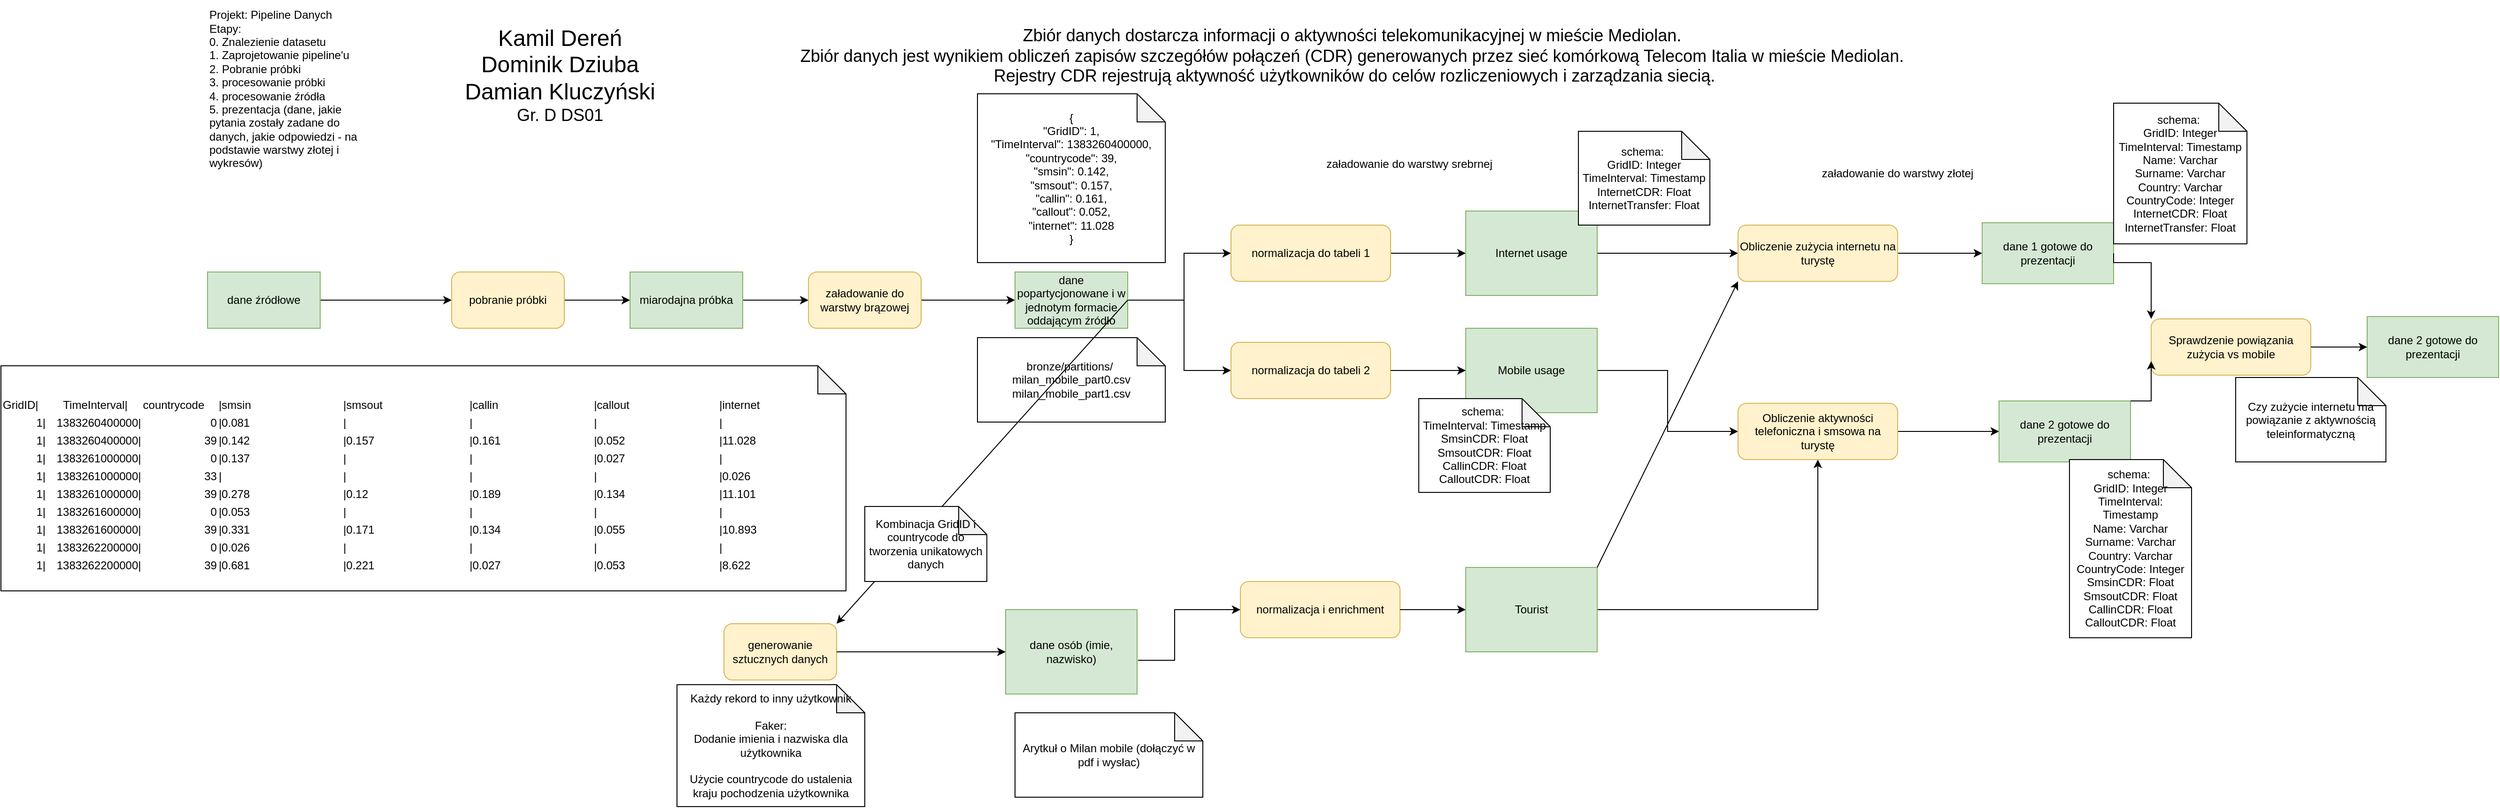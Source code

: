 <mxfile version="24.8.4">
  <diagram name="Strona-1" id="AKng_ESbKjumxK6DU_Bs">
    <mxGraphModel dx="2501" dy="1915" grid="1" gridSize="10" guides="1" tooltips="1" connect="1" arrows="1" fold="1" page="1" pageScale="1" pageWidth="827" pageHeight="1169" math="0" shadow="0">
      <root>
        <mxCell id="0" />
        <mxCell id="1" parent="0" />
        <mxCell id="fPY2Tthy9RuAqfQ_gG5_-1" value="Projekt: Pipeline Danych&lt;br&gt;Etapy:&amp;nbsp;&lt;br&gt;0. Znalezienie datasetu&lt;div&gt;1. Zaprojetowanie pipeline&#39;u&lt;br&gt;2. Pobranie próbki&lt;br&gt;3. procesowanie próbki&lt;br&gt;4. procesowanie źródła&lt;div&gt;5. prezentacja (dane, jakie pytania zostały zadane do danych, jakie odpowiedzi - na podstawie warstwy złotej i wykresów)&lt;/div&gt;&lt;/div&gt;" style="text;html=1;align=left;verticalAlign=middle;whiteSpace=wrap;rounded=0;" parent="1" vertex="1">
          <mxGeometry x="20" y="-140" width="180" height="190" as="geometry" />
        </mxCell>
        <mxCell id="fPY2Tthy9RuAqfQ_gG5_-4" style="edgeStyle=orthogonalEdgeStyle;rounded=0;orthogonalLoop=1;jettySize=auto;html=1;" parent="1" source="fPY2Tthy9RuAqfQ_gG5_-2" target="fPY2Tthy9RuAqfQ_gG5_-3" edge="1">
          <mxGeometry relative="1" as="geometry" />
        </mxCell>
        <mxCell id="fPY2Tthy9RuAqfQ_gG5_-2" value="dane źródłowe" style="rounded=0;whiteSpace=wrap;html=1;fillColor=#d5e8d4;strokeColor=#82b366;" parent="1" vertex="1">
          <mxGeometry x="20" y="150" width="120" height="60" as="geometry" />
        </mxCell>
        <mxCell id="fPY2Tthy9RuAqfQ_gG5_-7" style="edgeStyle=orthogonalEdgeStyle;rounded=0;orthogonalLoop=1;jettySize=auto;html=1;" parent="1" source="fPY2Tthy9RuAqfQ_gG5_-3" target="fPY2Tthy9RuAqfQ_gG5_-6" edge="1">
          <mxGeometry relative="1" as="geometry" />
        </mxCell>
        <mxCell id="fPY2Tthy9RuAqfQ_gG5_-3" value="pobranie próbki" style="rounded=1;whiteSpace=wrap;html=1;fillColor=#fff2cc;strokeColor=#d6b656;" parent="1" vertex="1">
          <mxGeometry x="280" y="150" width="120" height="60" as="geometry" />
        </mxCell>
        <mxCell id="fPY2Tthy9RuAqfQ_gG5_-12" style="edgeStyle=orthogonalEdgeStyle;rounded=0;orthogonalLoop=1;jettySize=auto;html=1;" parent="1" source="fPY2Tthy9RuAqfQ_gG5_-6" target="fPY2Tthy9RuAqfQ_gG5_-11" edge="1">
          <mxGeometry relative="1" as="geometry" />
        </mxCell>
        <mxCell id="fPY2Tthy9RuAqfQ_gG5_-6" value="miarodajna próbka" style="rounded=0;whiteSpace=wrap;html=1;fillColor=#d5e8d4;strokeColor=#82b366;" parent="1" vertex="1">
          <mxGeometry x="470" y="150" width="120" height="60" as="geometry" />
        </mxCell>
        <mxCell id="fPY2Tthy9RuAqfQ_gG5_-14" style="edgeStyle=orthogonalEdgeStyle;rounded=0;orthogonalLoop=1;jettySize=auto;html=1;" parent="1" source="fPY2Tthy9RuAqfQ_gG5_-11" target="fPY2Tthy9RuAqfQ_gG5_-13" edge="1">
          <mxGeometry relative="1" as="geometry" />
        </mxCell>
        <mxCell id="fPY2Tthy9RuAqfQ_gG5_-11" value="załadowanie do warstwy brązowej" style="rounded=1;whiteSpace=wrap;html=1;fillColor=#fff2cc;strokeColor=#d6b656;" parent="1" vertex="1">
          <mxGeometry x="660" y="150" width="120" height="60" as="geometry" />
        </mxCell>
        <mxCell id="fPY2Tthy9RuAqfQ_gG5_-17" style="edgeStyle=orthogonalEdgeStyle;rounded=0;orthogonalLoop=1;jettySize=auto;html=1;" parent="1" source="fPY2Tthy9RuAqfQ_gG5_-13" target="fPY2Tthy9RuAqfQ_gG5_-16" edge="1">
          <mxGeometry relative="1" as="geometry">
            <Array as="points">
              <mxPoint x="1060" y="180" />
              <mxPoint x="1060" y="130" />
            </Array>
          </mxGeometry>
        </mxCell>
        <mxCell id="fPY2Tthy9RuAqfQ_gG5_-24" style="edgeStyle=orthogonalEdgeStyle;rounded=0;orthogonalLoop=1;jettySize=auto;html=1;entryX=0;entryY=0.5;entryDx=0;entryDy=0;" parent="1" source="fPY2Tthy9RuAqfQ_gG5_-13" target="fPY2Tthy9RuAqfQ_gG5_-21" edge="1">
          <mxGeometry relative="1" as="geometry">
            <Array as="points">
              <mxPoint x="1060" y="180" />
              <mxPoint x="1060" y="255" />
            </Array>
          </mxGeometry>
        </mxCell>
        <mxCell id="fPY2Tthy9RuAqfQ_gG5_-13" value="dane popartycjonowane i w jednotym formacie oddającym źródło" style="rounded=0;whiteSpace=wrap;html=1;fillColor=#d5e8d4;strokeColor=#82b366;" parent="1" vertex="1">
          <mxGeometry x="880" y="150" width="120" height="60" as="geometry" />
        </mxCell>
        <mxCell id="fPY2Tthy9RuAqfQ_gG5_-15" value="&lt;span class=&quot;hljs-punctuation&quot;&gt;{&lt;/span&gt;&lt;br&gt;&lt;span class=&quot;hljs-attr&quot;&gt;&quot;GridID&quot;&lt;/span&gt;&lt;span class=&quot;hljs-punctuation&quot;&gt;:&lt;/span&gt; &lt;span class=&quot;hljs-number&quot;&gt;1&lt;/span&gt;&lt;span class=&quot;hljs-punctuation&quot;&gt;,&lt;/span&gt;&lt;br&gt;&lt;span class=&quot;hljs-attr&quot;&gt;&quot;TimeInterval&quot;&lt;/span&gt;&lt;span class=&quot;hljs-punctuation&quot;&gt;:&lt;/span&gt; &lt;span class=&quot;hljs-number&quot;&gt;1383260400000&lt;/span&gt;&lt;span class=&quot;hljs-punctuation&quot;&gt;,&lt;/span&gt;&lt;span class=&quot;hljs-attr&quot;&gt;&lt;br&gt;&quot;countrycode&quot;&lt;/span&gt;&lt;span class=&quot;hljs-punctuation&quot;&gt;:&lt;/span&gt; &lt;span class=&quot;hljs-number&quot;&gt;39&lt;/span&gt;&lt;span class=&quot;hljs-punctuation&quot;&gt;,&lt;/span&gt;&lt;span class=&quot;hljs-attr&quot;&gt;&lt;br&gt;&quot;smsin&quot;&lt;/span&gt;&lt;span class=&quot;hljs-punctuation&quot;&gt;:&lt;/span&gt; &lt;span class=&quot;hljs-number&quot;&gt;0.142&lt;/span&gt;&lt;span class=&quot;hljs-punctuation&quot;&gt;,&lt;/span&gt;&lt;br&gt;        &lt;span class=&quot;hljs-attr&quot;&gt;&quot;smsout&quot;&lt;/span&gt;&lt;span class=&quot;hljs-punctuation&quot;&gt;:&lt;/span&gt; &lt;span class=&quot;hljs-number&quot;&gt;0.157&lt;/span&gt;&lt;span class=&quot;hljs-punctuation&quot;&gt;,&lt;/span&gt;&lt;br&gt;        &lt;span class=&quot;hljs-attr&quot;&gt;&quot;callin&quot;&lt;/span&gt;&lt;span class=&quot;hljs-punctuation&quot;&gt;:&lt;/span&gt; &lt;span class=&quot;hljs-number&quot;&gt;0.161&lt;/span&gt;&lt;span class=&quot;hljs-punctuation&quot;&gt;,&lt;/span&gt;&lt;br&gt;        &lt;span class=&quot;hljs-attr&quot;&gt;&quot;callout&quot;&lt;/span&gt;&lt;span class=&quot;hljs-punctuation&quot;&gt;:&lt;/span&gt; &lt;span class=&quot;hljs-number&quot;&gt;0.052&lt;/span&gt;&lt;span class=&quot;hljs-punctuation&quot;&gt;,&lt;/span&gt;&lt;br&gt;        &lt;span class=&quot;hljs-attr&quot;&gt;&quot;internet&quot;&lt;/span&gt;&lt;span class=&quot;hljs-punctuation&quot;&gt;:&lt;/span&gt; &lt;span class=&quot;hljs-number&quot;&gt;11.028&lt;/span&gt;&lt;br&gt;    &lt;span class=&quot;hljs-punctuation&quot;&gt;}&lt;/span&gt;" style="shape=note;whiteSpace=wrap;html=1;backgroundOutline=1;darkOpacity=0.05;" parent="1" vertex="1">
          <mxGeometry x="840" y="-40" width="200" height="180" as="geometry" />
        </mxCell>
        <mxCell id="fPY2Tthy9RuAqfQ_gG5_-20" style="edgeStyle=orthogonalEdgeStyle;rounded=0;orthogonalLoop=1;jettySize=auto;html=1;" parent="1" source="fPY2Tthy9RuAqfQ_gG5_-16" target="fPY2Tthy9RuAqfQ_gG5_-19" edge="1">
          <mxGeometry relative="1" as="geometry" />
        </mxCell>
        <mxCell id="fPY2Tthy9RuAqfQ_gG5_-16" value="normalizacja do tabeli 1" style="rounded=1;whiteSpace=wrap;html=1;fillColor=#fff2cc;strokeColor=#d6b656;" parent="1" vertex="1">
          <mxGeometry x="1110" y="100" width="170" height="60" as="geometry" />
        </mxCell>
        <mxCell id="fPY2Tthy9RuAqfQ_gG5_-18" value="załadowanie do warstwy srebrnej" style="text;html=1;align=center;verticalAlign=middle;whiteSpace=wrap;rounded=0;" parent="1" vertex="1">
          <mxGeometry x="1150" y="20" width="300" height="30" as="geometry" />
        </mxCell>
        <mxCell id="fPY2Tthy9RuAqfQ_gG5_-33" style="edgeStyle=orthogonalEdgeStyle;rounded=0;orthogonalLoop=1;jettySize=auto;html=1;" parent="1" source="fPY2Tthy9RuAqfQ_gG5_-19" target="fPY2Tthy9RuAqfQ_gG5_-32" edge="1">
          <mxGeometry relative="1" as="geometry" />
        </mxCell>
        <mxCell id="fPY2Tthy9RuAqfQ_gG5_-19" value="Internet usage" style="rounded=0;whiteSpace=wrap;html=1;fillColor=#d5e8d4;strokeColor=#82b366;" parent="1" vertex="1">
          <mxGeometry x="1360" y="85" width="140" height="90" as="geometry" />
        </mxCell>
        <mxCell id="fPY2Tthy9RuAqfQ_gG5_-21" value="normalizacja do tabeli 2" style="rounded=1;whiteSpace=wrap;html=1;fillColor=#fff2cc;strokeColor=#d6b656;" parent="1" vertex="1">
          <mxGeometry x="1110" y="225" width="170" height="60" as="geometry" />
        </mxCell>
        <mxCell id="fPY2Tthy9RuAqfQ_gG5_-36" style="edgeStyle=orthogonalEdgeStyle;rounded=0;orthogonalLoop=1;jettySize=auto;html=1;" parent="1" source="fPY2Tthy9RuAqfQ_gG5_-22" target="fPY2Tthy9RuAqfQ_gG5_-35" edge="1">
          <mxGeometry relative="1" as="geometry" />
        </mxCell>
        <mxCell id="fPY2Tthy9RuAqfQ_gG5_-22" value="Mobile usage" style="rounded=0;whiteSpace=wrap;html=1;fillColor=#d5e8d4;strokeColor=#82b366;" parent="1" vertex="1">
          <mxGeometry x="1360" y="210" width="140" height="90" as="geometry" />
        </mxCell>
        <mxCell id="fPY2Tthy9RuAqfQ_gG5_-23" style="edgeStyle=orthogonalEdgeStyle;rounded=0;orthogonalLoop=1;jettySize=auto;html=1;" parent="1" source="fPY2Tthy9RuAqfQ_gG5_-21" target="fPY2Tthy9RuAqfQ_gG5_-22" edge="1">
          <mxGeometry relative="1" as="geometry" />
        </mxCell>
        <mxCell id="fPY2Tthy9RuAqfQ_gG5_-25" value="normalizacja i enrichment" style="rounded=1;whiteSpace=wrap;html=1;fillColor=#fff2cc;strokeColor=#d6b656;" parent="1" vertex="1">
          <mxGeometry x="1120" y="480" width="170" height="60" as="geometry" />
        </mxCell>
        <mxCell id="fPY2Tthy9RuAqfQ_gG5_-37" style="edgeStyle=orthogonalEdgeStyle;rounded=0;orthogonalLoop=1;jettySize=auto;html=1;" parent="1" source="fPY2Tthy9RuAqfQ_gG5_-26" target="fPY2Tthy9RuAqfQ_gG5_-35" edge="1">
          <mxGeometry relative="1" as="geometry" />
        </mxCell>
        <mxCell id="fPY2Tthy9RuAqfQ_gG5_-26" value="Tourist" style="rounded=0;whiteSpace=wrap;html=1;fillColor=#d5e8d4;strokeColor=#82b366;" parent="1" vertex="1">
          <mxGeometry x="1360" y="465" width="140" height="90" as="geometry" />
        </mxCell>
        <mxCell id="fPY2Tthy9RuAqfQ_gG5_-27" style="edgeStyle=orthogonalEdgeStyle;rounded=0;orthogonalLoop=1;jettySize=auto;html=1;" parent="1" source="fPY2Tthy9RuAqfQ_gG5_-25" target="fPY2Tthy9RuAqfQ_gG5_-26" edge="1">
          <mxGeometry relative="1" as="geometry" />
        </mxCell>
        <mxCell id="fPY2Tthy9RuAqfQ_gG5_-28" value="dane osób (imie, nazwisko)" style="rounded=0;whiteSpace=wrap;html=1;fillColor=#d5e8d4;strokeColor=#82b366;" parent="1" vertex="1">
          <mxGeometry x="870" y="510" width="140" height="90" as="geometry" />
        </mxCell>
        <mxCell id="fPY2Tthy9RuAqfQ_gG5_-31" value="dane 1 gotowe do prezentacji" style="rounded=0;whiteSpace=wrap;html=1;fillColor=#d5e8d4;strokeColor=#82b366;" parent="1" vertex="1">
          <mxGeometry x="1910" y="97.5" width="140" height="65" as="geometry" />
        </mxCell>
        <mxCell id="fPY2Tthy9RuAqfQ_gG5_-34" style="edgeStyle=orthogonalEdgeStyle;rounded=0;orthogonalLoop=1;jettySize=auto;html=1;" parent="1" source="fPY2Tthy9RuAqfQ_gG5_-32" target="fPY2Tthy9RuAqfQ_gG5_-31" edge="1">
          <mxGeometry relative="1" as="geometry">
            <Array as="points">
              <mxPoint x="1870" y="130" />
              <mxPoint x="1870" y="130" />
            </Array>
          </mxGeometry>
        </mxCell>
        <mxCell id="fPY2Tthy9RuAqfQ_gG5_-32" value="Obliczenie zużycia internetu na turystę" style="rounded=1;whiteSpace=wrap;html=1;fillColor=#fff2cc;strokeColor=#d6b656;" parent="1" vertex="1">
          <mxGeometry x="1650" y="100" width="170" height="60" as="geometry" />
        </mxCell>
        <mxCell id="fPY2Tthy9RuAqfQ_gG5_-39" style="edgeStyle=orthogonalEdgeStyle;rounded=0;orthogonalLoop=1;jettySize=auto;html=1;" parent="1" source="fPY2Tthy9RuAqfQ_gG5_-35" target="fPY2Tthy9RuAqfQ_gG5_-38" edge="1">
          <mxGeometry relative="1" as="geometry" />
        </mxCell>
        <mxCell id="fPY2Tthy9RuAqfQ_gG5_-35" value="Obliczenie aktywności telefoniczna i smsowa na turystę" style="rounded=1;whiteSpace=wrap;html=1;fillColor=#fff2cc;strokeColor=#d6b656;" parent="1" vertex="1">
          <mxGeometry x="1650" y="290" width="170" height="60" as="geometry" />
        </mxCell>
        <mxCell id="fPY2Tthy9RuAqfQ_gG5_-38" value="dane 2 gotowe do prezentacji" style="rounded=0;whiteSpace=wrap;html=1;fillColor=#d5e8d4;strokeColor=#82b366;" parent="1" vertex="1">
          <mxGeometry x="1928" y="287.5" width="140" height="65" as="geometry" />
        </mxCell>
        <mxCell id="fPY2Tthy9RuAqfQ_gG5_-40" value="załadowanie do warstwy złotej" style="text;html=1;align=center;verticalAlign=middle;whiteSpace=wrap;rounded=0;" parent="1" vertex="1">
          <mxGeometry x="1670" y="30" width="300" height="30" as="geometry" />
        </mxCell>
        <mxCell id="fPY2Tthy9RuAqfQ_gG5_-43" style="edgeStyle=orthogonalEdgeStyle;rounded=0;orthogonalLoop=1;jettySize=auto;html=1;" parent="1" edge="1">
          <mxGeometry relative="1" as="geometry">
            <mxPoint x="470" y="810" as="targetPoint" />
          </mxGeometry>
        </mxCell>
        <mxCell id="fPY2Tthy9RuAqfQ_gG5_-80" value="schema:&amp;nbsp;&lt;br&gt;GridID: Integer&lt;div&gt;TimeInterval: Timestamp&lt;/div&gt;&lt;div&gt;InternetCDR: Float&lt;/div&gt;&lt;div&gt;InternetTransfer: Float&lt;/div&gt;" style="shape=note;whiteSpace=wrap;html=1;backgroundOutline=1;darkOpacity=0.05;" parent="1" vertex="1">
          <mxGeometry x="1480" width="140" height="100" as="geometry" />
        </mxCell>
        <mxCell id="T8NU-TL7ekUcq-iIJy7e-2" value="bronze/partitions/&amp;nbsp;&lt;br&gt;milan_mobile_part0.csv&lt;div&gt;milan_mobile_part1.csv&lt;br&gt;&lt;/div&gt;" style="shape=note;whiteSpace=wrap;html=1;backgroundOutline=1;darkOpacity=0.05;" parent="1" vertex="1">
          <mxGeometry x="840" y="220" width="200" height="90" as="geometry" />
        </mxCell>
        <mxCell id="BO2p9xkJt_e9tAxmMOo1-1" value="&lt;font style=&quot;font-size: 24px;&quot;&gt;&lt;font style=&quot;&quot;&gt;Kamil &lt;/font&gt;&lt;font style=&quot;&quot;&gt;Dereń&lt;/font&gt;&lt;/font&gt;&lt;div&gt;&lt;font style=&quot;font-size: 24px;&quot;&gt;Dominik Dziuba&lt;/font&gt;&lt;/div&gt;&lt;div&gt;&lt;font style=&quot;font-size: 24px;&quot;&gt;Damian Kluczyński&lt;/font&gt;&lt;/div&gt;&lt;div&gt;&lt;font style=&quot;font-size: 18px;&quot;&gt;Gr. D DS01&lt;/font&gt;&lt;/div&gt;" style="text;html=1;align=center;verticalAlign=middle;resizable=0;points=[];autosize=1;strokeColor=none;fillColor=none;" parent="1" vertex="1">
          <mxGeometry x="280" y="-120" width="230" height="120" as="geometry" />
        </mxCell>
        <mxCell id="3JT-cXEsQMtprei1t-U--1" value="&lt;font style=&quot;font-size: 18px;&quot;&gt;Zbiór danych dostarcza informacji o aktywności telekomunikacyjnej w mieście Mediolan.&amp;nbsp;&lt;/font&gt;&lt;div&gt;&lt;font style=&quot;font-size: 18px;&quot;&gt;Zbiór danych jest wynikiem obliczeń zapisów szczegółów połączeń (CDR) generowanych przez sieć komórkową Telecom Italia w mieście Mediolan.&amp;nbsp;&lt;/font&gt;&lt;div&gt;&lt;font style=&quot;font-size: 18px;&quot;&gt;Rejestry CDR rejestrują aktywność użytkowników do celów rozliczeniowych i zarządzania siecią.&lt;/font&gt;&lt;/div&gt;&lt;/div&gt;" style="text;html=1;align=center;verticalAlign=middle;resizable=0;points=[];autosize=1;strokeColor=none;fillColor=none;" parent="1" vertex="1">
          <mxGeometry x="641" y="-120" width="1200" height="80" as="geometry" />
        </mxCell>
        <mxCell id="3JT-cXEsQMtprei1t-U--3" value="&lt;div&gt;&lt;br&gt;&lt;/div&gt;&lt;div&gt;&lt;table style=&quot;text-wrap: nowrap;&quot; border=&quot;0&quot; cellspacing=&quot;0&quot;&gt;&lt;colgroup width=&quot;50&quot;&gt;&lt;/colgroup&gt;&lt;colgroup width=&quot;105&quot;&gt;&lt;/colgroup&gt;&lt;colgroup width=&quot;85&quot;&gt;&lt;/colgroup&gt;&lt;colgroup width=&quot;164&quot; span=&quot;5&quot;&gt;&lt;/colgroup&gt;&lt;tbody&gt;&lt;tr&gt;&lt;td align=&quot;left&quot; height=&quot;17&quot;&gt;GridID|&lt;/td&gt;&lt;td align=&quot;left&quot;&gt;&amp;nbsp; &amp;nbsp; &amp;nbsp;TimeInterval|&lt;/td&gt;&lt;td align=&quot;left&quot;&gt;countrycode&lt;/td&gt;&lt;td align=&quot;left&quot;&gt;|smsin&lt;/td&gt;&lt;td align=&quot;left&quot;&gt;|smsout&lt;/td&gt;&lt;td align=&quot;left&quot;&gt;|callin&lt;/td&gt;&lt;td align=&quot;left&quot;&gt;|callout&lt;/td&gt;&lt;td align=&quot;left&quot;&gt;|internet&lt;/td&gt;&lt;/tr&gt;&lt;tr&gt;&lt;td align=&quot;right&quot; height=&quot;17&quot;&gt;1|&lt;/td&gt;&lt;td align=&quot;right&quot;&gt;1383260400000|&lt;/td&gt;&lt;td align=&quot;right&quot;&gt;0&lt;/td&gt;&lt;td align=&quot;left&quot;&gt;|0.081&lt;/td&gt;&lt;td align=&quot;left&quot;&gt;|&lt;/td&gt;&lt;td align=&quot;left&quot;&gt;|&lt;/td&gt;&lt;td align=&quot;left&quot;&gt;|&lt;/td&gt;&lt;td align=&quot;left&quot;&gt;|&lt;/td&gt;&lt;/tr&gt;&lt;tr&gt;&lt;td align=&quot;right&quot; height=&quot;17&quot;&gt;1|&lt;/td&gt;&lt;td align=&quot;right&quot;&gt;1383260400000|&lt;/td&gt;&lt;td align=&quot;right&quot;&gt;39&lt;/td&gt;&lt;td align=&quot;left&quot;&gt;|0.142&lt;/td&gt;&lt;td align=&quot;left&quot;&gt;|0.157&lt;/td&gt;&lt;td align=&quot;left&quot;&gt;|0.161&lt;/td&gt;&lt;td align=&quot;left&quot;&gt;|0.052&lt;/td&gt;&lt;td align=&quot;left&quot;&gt;|11.028&lt;/td&gt;&lt;/tr&gt;&lt;tr&gt;&lt;td align=&quot;right&quot; height=&quot;17&quot;&gt;1|&lt;/td&gt;&lt;td align=&quot;right&quot;&gt;1383261000000|&lt;/td&gt;&lt;td align=&quot;right&quot;&gt;0&lt;/td&gt;&lt;td align=&quot;left&quot;&gt;|0.137&lt;/td&gt;&lt;td align=&quot;left&quot;&gt;|&lt;/td&gt;&lt;td align=&quot;left&quot;&gt;|&lt;/td&gt;&lt;td align=&quot;left&quot;&gt;|0.027&lt;/td&gt;&lt;td align=&quot;left&quot;&gt;|&lt;/td&gt;&lt;/tr&gt;&lt;tr&gt;&lt;td align=&quot;right&quot; height=&quot;17&quot;&gt;1|&lt;/td&gt;&lt;td align=&quot;right&quot;&gt;1383261000000|&lt;/td&gt;&lt;td align=&quot;right&quot;&gt;33&lt;/td&gt;&lt;td align=&quot;left&quot;&gt;|&lt;/td&gt;&lt;td align=&quot;left&quot;&gt;|&lt;/td&gt;&lt;td align=&quot;left&quot;&gt;|&lt;/td&gt;&lt;td align=&quot;left&quot;&gt;|&lt;/td&gt;&lt;td align=&quot;left&quot;&gt;|0.026&lt;/td&gt;&lt;/tr&gt;&lt;tr&gt;&lt;td align=&quot;right&quot; height=&quot;17&quot;&gt;1|&lt;/td&gt;&lt;td align=&quot;right&quot;&gt;1383261000000|&lt;/td&gt;&lt;td align=&quot;right&quot;&gt;39&lt;/td&gt;&lt;td align=&quot;left&quot;&gt;|0.278&lt;/td&gt;&lt;td align=&quot;left&quot;&gt;|0.12&lt;/td&gt;&lt;td align=&quot;left&quot;&gt;|0.189&lt;/td&gt;&lt;td align=&quot;left&quot;&gt;|0.134&lt;/td&gt;&lt;td align=&quot;left&quot;&gt;|11.101&lt;/td&gt;&lt;/tr&gt;&lt;tr&gt;&lt;td align=&quot;right&quot; height=&quot;17&quot;&gt;1|&lt;/td&gt;&lt;td align=&quot;right&quot;&gt;1383261600000|&lt;/td&gt;&lt;td align=&quot;right&quot;&gt;0&lt;/td&gt;&lt;td align=&quot;left&quot;&gt;|0.053&lt;/td&gt;&lt;td align=&quot;left&quot;&gt;|&lt;/td&gt;&lt;td align=&quot;left&quot;&gt;|&lt;/td&gt;&lt;td align=&quot;left&quot;&gt;|&lt;/td&gt;&lt;td align=&quot;left&quot;&gt;|&lt;/td&gt;&lt;/tr&gt;&lt;tr&gt;&lt;td align=&quot;right&quot; height=&quot;17&quot;&gt;1|&lt;/td&gt;&lt;td align=&quot;right&quot;&gt;1383261600000|&lt;/td&gt;&lt;td align=&quot;right&quot;&gt;39&lt;/td&gt;&lt;td align=&quot;left&quot;&gt;|0.331&lt;/td&gt;&lt;td align=&quot;left&quot;&gt;|0.171&lt;/td&gt;&lt;td align=&quot;left&quot;&gt;|0.134&lt;/td&gt;&lt;td align=&quot;left&quot;&gt;|0.055&lt;/td&gt;&lt;td align=&quot;left&quot;&gt;|10.893&lt;/td&gt;&lt;/tr&gt;&lt;tr&gt;&lt;td align=&quot;right&quot; height=&quot;17&quot;&gt;1|&lt;/td&gt;&lt;td align=&quot;right&quot;&gt;1383262200000|&lt;/td&gt;&lt;td align=&quot;right&quot;&gt;0&lt;/td&gt;&lt;td align=&quot;left&quot;&gt;|0.026&lt;/td&gt;&lt;td align=&quot;left&quot;&gt;|&lt;/td&gt;&lt;td align=&quot;left&quot;&gt;|&lt;/td&gt;&lt;td align=&quot;left&quot;&gt;|&lt;/td&gt;&lt;td align=&quot;left&quot;&gt;|&lt;/td&gt;&lt;/tr&gt;&lt;tr&gt;&lt;td align=&quot;right&quot; height=&quot;17&quot;&gt;1|&lt;/td&gt;&lt;td align=&quot;right&quot;&gt;1383262200000|&lt;/td&gt;&lt;td align=&quot;right&quot;&gt;39&lt;/td&gt;&lt;td align=&quot;left&quot;&gt;|0.681&lt;/td&gt;&lt;td align=&quot;left&quot;&gt;|0.221&lt;/td&gt;&lt;td align=&quot;left&quot;&gt;|0.027&lt;/td&gt;&lt;td align=&quot;left&quot;&gt;|0.053&lt;/td&gt;&lt;td align=&quot;left&quot;&gt;|8.622&lt;/td&gt;&lt;/tr&gt;&lt;/tbody&gt;&lt;/table&gt;&lt;/div&gt;" style="shape=note;whiteSpace=wrap;html=1;backgroundOutline=1;darkOpacity=0.05;" parent="1" vertex="1">
          <mxGeometry x="-200" y="250" width="900" height="240" as="geometry" />
        </mxCell>
        <mxCell id="3JT-cXEsQMtprei1t-U--4" value="&lt;div&gt;Każdy rekord to inny użytkownik&lt;/div&gt;&lt;div&gt;&lt;br&gt;&lt;/div&gt;Faker:&lt;br&gt;Dodanie imienia i nazwiska dla użytkownika&lt;div&gt;&lt;br&gt;&lt;/div&gt;&lt;div&gt;Użycie countrycode do ustalenia kraju pochodzenia użytkownika&lt;/div&gt;" style="shape=note;whiteSpace=wrap;html=1;backgroundOutline=1;darkOpacity=0.05;" parent="1" vertex="1">
          <mxGeometry x="520" y="590" width="200" height="130" as="geometry" />
        </mxCell>
        <mxCell id="UBAmns6SdKheWYtsYeD3-1" value="schema:&amp;nbsp;&lt;br&gt;GridID: Integer&lt;div&gt;TimeInterval: Timestamp&lt;/div&gt;&lt;div&gt;Name: Varchar&lt;/div&gt;&lt;div&gt;Surname: Varchar&lt;/div&gt;&lt;div&gt;Country: Varchar&lt;/div&gt;&lt;div&gt;CountryCode: Integer&lt;/div&gt;&lt;div&gt;&lt;div&gt;SmsinCDR: Float&lt;br&gt;&lt;/div&gt;&lt;div&gt;SmsoutCDR: Float&lt;br&gt;&lt;/div&gt;&lt;div&gt;CallinCDR: Float&lt;/div&gt;&lt;div&gt;&lt;span style=&quot;background-color: initial;&quot;&gt;CalloutCDR: Float&lt;/span&gt;&lt;/div&gt;&lt;/div&gt;" style="shape=note;whiteSpace=wrap;html=1;backgroundOutline=1;darkOpacity=0.05;" parent="1" vertex="1">
          <mxGeometry x="2003" y="350" width="130" height="190" as="geometry" />
        </mxCell>
        <mxCell id="UBAmns6SdKheWYtsYeD3-2" value="schema:&amp;nbsp;&lt;br&gt;&lt;div&gt;TimeInterval: Timestamp&lt;/div&gt;&lt;div&gt;SmsinCDR: Float&lt;br&gt;&lt;/div&gt;&lt;div&gt;SmsoutCDR: Float&lt;br&gt;&lt;/div&gt;&lt;div&gt;CallinCDR: Float&lt;/div&gt;&lt;div&gt;&lt;span style=&quot;background-color: initial;&quot;&gt;CalloutCDR: Float&lt;/span&gt;&lt;/div&gt;" style="shape=note;whiteSpace=wrap;html=1;backgroundOutline=1;darkOpacity=0.05;" parent="1" vertex="1">
          <mxGeometry x="1310" y="285" width="140" height="100" as="geometry" />
        </mxCell>
        <mxCell id="cyaOHyr9ARaaXlVXIIjq-2" value="Arytkuł o Milan mobile (dołączyć w pdf i wysłac)" style="shape=note;whiteSpace=wrap;html=1;backgroundOutline=1;darkOpacity=0.05;" parent="1" vertex="1">
          <mxGeometry x="880" y="620" width="200" height="90" as="geometry" />
        </mxCell>
        <mxCell id="cyaOHyr9ARaaXlVXIIjq-6" value="generowanie sztucznych danych" style="rounded=1;whiteSpace=wrap;html=1;fillColor=#fff2cc;strokeColor=#d6b656;" parent="1" vertex="1">
          <mxGeometry x="570" y="525" width="120" height="60" as="geometry" />
        </mxCell>
        <mxCell id="cyaOHyr9ARaaXlVXIIjq-7" style="edgeStyle=orthogonalEdgeStyle;rounded=0;orthogonalLoop=1;jettySize=auto;html=1;entryX=0;entryY=0.5;entryDx=0;entryDy=0;exitX=1;exitY=0.5;exitDx=0;exitDy=0;" parent="1" source="cyaOHyr9ARaaXlVXIIjq-6" target="fPY2Tthy9RuAqfQ_gG5_-28" edge="1">
          <mxGeometry relative="1" as="geometry">
            <mxPoint x="690" y="550" as="sourcePoint" />
            <mxPoint x="790" y="550" as="targetPoint" />
          </mxGeometry>
        </mxCell>
        <mxCell id="cyaOHyr9ARaaXlVXIIjq-8" style="edgeStyle=orthogonalEdgeStyle;rounded=0;orthogonalLoop=1;jettySize=auto;html=1;exitX=1.007;exitY=0.6;exitDx=0;exitDy=0;exitPerimeter=0;entryX=0;entryY=0.5;entryDx=0;entryDy=0;" parent="1" source="fPY2Tthy9RuAqfQ_gG5_-28" target="fPY2Tthy9RuAqfQ_gG5_-25" edge="1">
          <mxGeometry relative="1" as="geometry">
            <mxPoint x="953" y="555" as="sourcePoint" />
            <mxPoint x="1053" y="555" as="targetPoint" />
            <Array as="points">
              <mxPoint x="1050" y="564" />
              <mxPoint x="1050" y="510" />
            </Array>
          </mxGeometry>
        </mxCell>
        <mxCell id="cyaOHyr9ARaaXlVXIIjq-9" style="rounded=0;orthogonalLoop=1;jettySize=auto;html=1;entryX=1;entryY=0;entryDx=0;entryDy=0;exitX=1;exitY=0.5;exitDx=0;exitDy=0;" parent="1" source="fPY2Tthy9RuAqfQ_gG5_-13" target="cyaOHyr9ARaaXlVXIIjq-6" edge="1">
          <mxGeometry relative="1" as="geometry">
            <mxPoint x="700" y="565" as="sourcePoint" />
            <mxPoint x="840" y="545" as="targetPoint" />
          </mxGeometry>
        </mxCell>
        <mxCell id="cyaOHyr9ARaaXlVXIIjq-10" value="Kombinacja GridID i countrycode do tworzenia unikatowych danych" style="shape=note;whiteSpace=wrap;html=1;backgroundOutline=1;darkOpacity=0.05;" parent="1" vertex="1">
          <mxGeometry x="720" y="400" width="130" height="80" as="geometry" />
        </mxCell>
        <mxCell id="cyaOHyr9ARaaXlVXIIjq-12" style="rounded=0;orthogonalLoop=1;jettySize=auto;html=1;exitX=1;exitY=0;exitDx=0;exitDy=0;entryX=0;entryY=1;entryDx=0;entryDy=0;" parent="1" source="fPY2Tthy9RuAqfQ_gG5_-26" target="fPY2Tthy9RuAqfQ_gG5_-32" edge="1">
          <mxGeometry relative="1" as="geometry">
            <mxPoint x="1510" y="405" as="sourcePoint" />
            <mxPoint x="1660" y="330" as="targetPoint" />
          </mxGeometry>
        </mxCell>
        <mxCell id="cyaOHyr9ARaaXlVXIIjq-13" value="Sprawdzenie powiązania zużycia vs mobile" style="rounded=1;whiteSpace=wrap;html=1;fillColor=#fff2cc;strokeColor=#d6b656;" parent="1" vertex="1">
          <mxGeometry x="2090" y="200" width="170" height="60" as="geometry" />
        </mxCell>
        <mxCell id="cyaOHyr9ARaaXlVXIIjq-14" style="edgeStyle=orthogonalEdgeStyle;rounded=0;orthogonalLoop=1;jettySize=auto;html=1;exitX=1;exitY=0.5;exitDx=0;exitDy=0;entryX=0;entryY=0;entryDx=0;entryDy=0;" parent="1" source="fPY2Tthy9RuAqfQ_gG5_-31" target="cyaOHyr9ARaaXlVXIIjq-13" edge="1">
          <mxGeometry relative="1" as="geometry">
            <mxPoint x="1830" y="140" as="sourcePoint" />
            <mxPoint x="1920" y="140" as="targetPoint" />
            <Array as="points">
              <mxPoint x="2050" y="140" />
              <mxPoint x="2090" y="140" />
            </Array>
          </mxGeometry>
        </mxCell>
        <mxCell id="cyaOHyr9ARaaXlVXIIjq-15" style="edgeStyle=orthogonalEdgeStyle;rounded=0;orthogonalLoop=1;jettySize=auto;html=1;exitX=1;exitY=0;exitDx=0;exitDy=0;entryX=0;entryY=0.75;entryDx=0;entryDy=0;" parent="1" source="fPY2Tthy9RuAqfQ_gG5_-38" target="cyaOHyr9ARaaXlVXIIjq-13" edge="1">
          <mxGeometry relative="1" as="geometry">
            <mxPoint x="1840" y="150" as="sourcePoint" />
            <mxPoint x="1930" y="150" as="targetPoint" />
            <Array as="points">
              <mxPoint x="2090" y="288" />
            </Array>
          </mxGeometry>
        </mxCell>
        <mxCell id="cyaOHyr9ARaaXlVXIIjq-16" value="Czy zużycie internetu ma powiązanie z aktywnością teleinformatyczną" style="shape=note;whiteSpace=wrap;html=1;backgroundOutline=1;darkOpacity=0.05;" parent="1" vertex="1">
          <mxGeometry x="2180" y="262.5" width="160" height="90" as="geometry" />
        </mxCell>
        <mxCell id="cyaOHyr9ARaaXlVXIIjq-17" value="dane 2 gotowe do prezentacji" style="rounded=0;whiteSpace=wrap;html=1;fillColor=#d5e8d4;strokeColor=#82b366;" parent="1" vertex="1">
          <mxGeometry x="2320" y="197.5" width="140" height="65" as="geometry" />
        </mxCell>
        <mxCell id="cyaOHyr9ARaaXlVXIIjq-18" style="edgeStyle=orthogonalEdgeStyle;rounded=0;orthogonalLoop=1;jettySize=auto;html=1;exitX=1;exitY=0.5;exitDx=0;exitDy=0;entryX=0;entryY=0.5;entryDx=0;entryDy=0;" parent="1" source="cyaOHyr9ARaaXlVXIIjq-13" target="cyaOHyr9ARaaXlVXIIjq-17" edge="1">
          <mxGeometry relative="1" as="geometry">
            <mxPoint x="2078" y="298" as="sourcePoint" />
            <mxPoint x="2100" y="255" as="targetPoint" />
            <Array as="points">
              <mxPoint x="2290" y="230" />
              <mxPoint x="2290" y="230" />
            </Array>
          </mxGeometry>
        </mxCell>
        <mxCell id="cyaOHyr9ARaaXlVXIIjq-19" value="schema:&amp;nbsp;&lt;br&gt;GridID: Integer&lt;div&gt;TimeInterval: Timestamp&lt;/div&gt;&lt;div&gt;Name: Varchar&lt;/div&gt;&lt;div&gt;Surname: Varchar&lt;/div&gt;&lt;div&gt;Country: Varchar&lt;/div&gt;&lt;div&gt;CountryCode: Integer&lt;/div&gt;&lt;div&gt;InternetCDR: Float&lt;/div&gt;&lt;div&gt;InternetTransfer: Float&lt;/div&gt;" style="shape=note;whiteSpace=wrap;html=1;backgroundOutline=1;darkOpacity=0.05;" parent="1" vertex="1">
          <mxGeometry x="2050" y="-30" width="142" height="150" as="geometry" />
        </mxCell>
      </root>
    </mxGraphModel>
  </diagram>
</mxfile>
